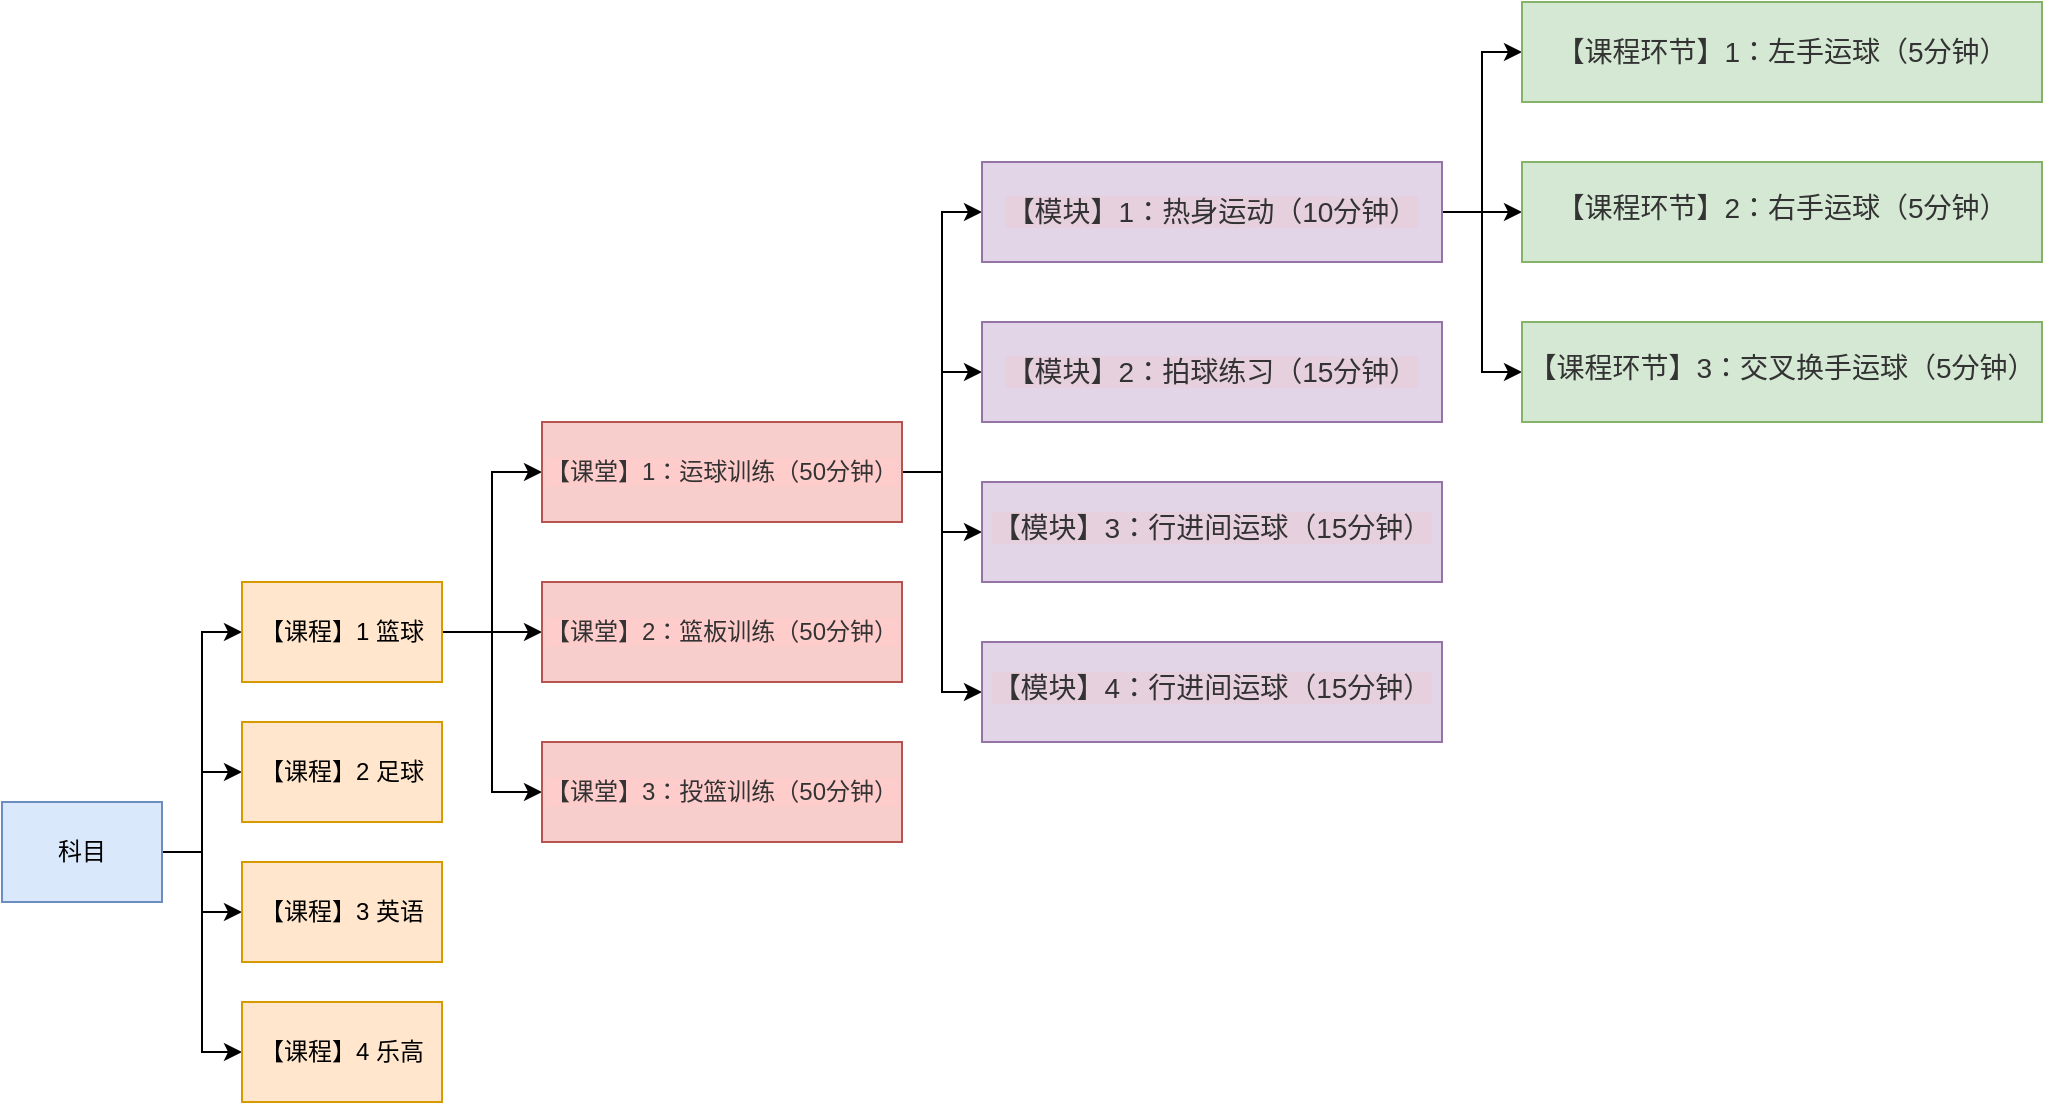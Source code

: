 <mxfile version="14.4.9" type="github">
  <diagram id="5DMlIufQVIWfGFp9VYdZ" name="Page-1">
    <mxGraphModel dx="1188" dy="1812" grid="1" gridSize="10" guides="1" tooltips="1" connect="1" arrows="1" fold="1" page="1" pageScale="1" pageWidth="827" pageHeight="1169" math="0" shadow="0">
      <root>
        <mxCell id="0" />
        <mxCell id="1" parent="0" />
        <mxCell id="FKpEjiBS8ZV94QEZ8DdH-21" style="edgeStyle=orthogonalEdgeStyle;rounded=0;orthogonalLoop=1;jettySize=auto;html=1;exitX=1;exitY=0.5;exitDx=0;exitDy=0;entryX=0;entryY=0.5;entryDx=0;entryDy=0;" edge="1" parent="1" source="FKpEjiBS8ZV94QEZ8DdH-2" target="FKpEjiBS8ZV94QEZ8DdH-3">
          <mxGeometry relative="1" as="geometry" />
        </mxCell>
        <mxCell id="FKpEjiBS8ZV94QEZ8DdH-23" style="edgeStyle=orthogonalEdgeStyle;rounded=0;orthogonalLoop=1;jettySize=auto;html=1;exitX=1;exitY=0.5;exitDx=0;exitDy=0;entryX=0;entryY=0.5;entryDx=0;entryDy=0;" edge="1" parent="1" source="FKpEjiBS8ZV94QEZ8DdH-2" target="FKpEjiBS8ZV94QEZ8DdH-6">
          <mxGeometry relative="1" as="geometry" />
        </mxCell>
        <mxCell id="FKpEjiBS8ZV94QEZ8DdH-24" style="edgeStyle=orthogonalEdgeStyle;rounded=0;orthogonalLoop=1;jettySize=auto;html=1;exitX=1;exitY=0.5;exitDx=0;exitDy=0;entryX=0;entryY=0.5;entryDx=0;entryDy=0;" edge="1" parent="1" source="FKpEjiBS8ZV94QEZ8DdH-2" target="FKpEjiBS8ZV94QEZ8DdH-5">
          <mxGeometry relative="1" as="geometry" />
        </mxCell>
        <mxCell id="FKpEjiBS8ZV94QEZ8DdH-25" style="edgeStyle=orthogonalEdgeStyle;rounded=0;orthogonalLoop=1;jettySize=auto;html=1;exitX=1;exitY=0.5;exitDx=0;exitDy=0;entryX=0;entryY=0.5;entryDx=0;entryDy=0;" edge="1" parent="1" source="FKpEjiBS8ZV94QEZ8DdH-2" target="FKpEjiBS8ZV94QEZ8DdH-4">
          <mxGeometry relative="1" as="geometry" />
        </mxCell>
        <mxCell id="FKpEjiBS8ZV94QEZ8DdH-2" value="科目" style="rounded=0;whiteSpace=wrap;html=1;fillColor=#dae8fc;strokeColor=#6c8ebf;" vertex="1" parent="1">
          <mxGeometry x="20" y="330" width="80" height="50" as="geometry" />
        </mxCell>
        <mxCell id="FKpEjiBS8ZV94QEZ8DdH-27" style="edgeStyle=orthogonalEdgeStyle;rounded=0;orthogonalLoop=1;jettySize=auto;html=1;entryX=0;entryY=0.5;entryDx=0;entryDy=0;" edge="1" parent="1" source="FKpEjiBS8ZV94QEZ8DdH-3" target="FKpEjiBS8ZV94QEZ8DdH-8">
          <mxGeometry relative="1" as="geometry" />
        </mxCell>
        <mxCell id="FKpEjiBS8ZV94QEZ8DdH-28" style="edgeStyle=orthogonalEdgeStyle;rounded=0;orthogonalLoop=1;jettySize=auto;html=1;exitX=1;exitY=0.5;exitDx=0;exitDy=0;entryX=0;entryY=0.5;entryDx=0;entryDy=0;" edge="1" parent="1" source="FKpEjiBS8ZV94QEZ8DdH-3" target="FKpEjiBS8ZV94QEZ8DdH-9">
          <mxGeometry relative="1" as="geometry" />
        </mxCell>
        <mxCell id="FKpEjiBS8ZV94QEZ8DdH-29" style="edgeStyle=orthogonalEdgeStyle;rounded=0;orthogonalLoop=1;jettySize=auto;html=1;exitX=1;exitY=0.5;exitDx=0;exitDy=0;entryX=0;entryY=0.5;entryDx=0;entryDy=0;" edge="1" parent="1" source="FKpEjiBS8ZV94QEZ8DdH-3" target="FKpEjiBS8ZV94QEZ8DdH-10">
          <mxGeometry relative="1" as="geometry" />
        </mxCell>
        <mxCell id="FKpEjiBS8ZV94QEZ8DdH-3" value="【课程】1 篮球" style="rounded=0;whiteSpace=wrap;html=1;fillColor=#ffe6cc;strokeColor=#d79b00;" vertex="1" parent="1">
          <mxGeometry x="140" y="220" width="100" height="50" as="geometry" />
        </mxCell>
        <mxCell id="FKpEjiBS8ZV94QEZ8DdH-4" value="【课程】2 足球" style="rounded=0;whiteSpace=wrap;html=1;fillColor=#ffe6cc;strokeColor=#d79b00;" vertex="1" parent="1">
          <mxGeometry x="140" y="290" width="100" height="50" as="geometry" />
        </mxCell>
        <mxCell id="FKpEjiBS8ZV94QEZ8DdH-5" value="【课程】3 英语" style="rounded=0;whiteSpace=wrap;html=1;fillColor=#ffe6cc;strokeColor=#d79b00;" vertex="1" parent="1">
          <mxGeometry x="140" y="360" width="100" height="50" as="geometry" />
        </mxCell>
        <mxCell id="FKpEjiBS8ZV94QEZ8DdH-6" value="【课程】4 乐高" style="rounded=0;whiteSpace=wrap;html=1;fillColor=#ffe6cc;strokeColor=#d79b00;" vertex="1" parent="1">
          <mxGeometry x="140" y="430" width="100" height="50" as="geometry" />
        </mxCell>
        <mxCell id="FKpEjiBS8ZV94QEZ8DdH-30" style="edgeStyle=orthogonalEdgeStyle;rounded=0;orthogonalLoop=1;jettySize=auto;html=1;entryX=0;entryY=0.5;entryDx=0;entryDy=0;" edge="1" parent="1" source="FKpEjiBS8ZV94QEZ8DdH-8" target="FKpEjiBS8ZV94QEZ8DdH-11">
          <mxGeometry relative="1" as="geometry" />
        </mxCell>
        <mxCell id="FKpEjiBS8ZV94QEZ8DdH-31" style="edgeStyle=orthogonalEdgeStyle;rounded=0;orthogonalLoop=1;jettySize=auto;html=1;exitX=1;exitY=0.5;exitDx=0;exitDy=0;entryX=0;entryY=0.5;entryDx=0;entryDy=0;" edge="1" parent="1" source="FKpEjiBS8ZV94QEZ8DdH-8" target="FKpEjiBS8ZV94QEZ8DdH-12">
          <mxGeometry relative="1" as="geometry" />
        </mxCell>
        <mxCell id="FKpEjiBS8ZV94QEZ8DdH-32" style="edgeStyle=orthogonalEdgeStyle;rounded=0;orthogonalLoop=1;jettySize=auto;html=1;exitX=1;exitY=0.5;exitDx=0;exitDy=0;entryX=0;entryY=0.5;entryDx=0;entryDy=0;" edge="1" parent="1" source="FKpEjiBS8ZV94QEZ8DdH-8" target="FKpEjiBS8ZV94QEZ8DdH-13">
          <mxGeometry relative="1" as="geometry" />
        </mxCell>
        <mxCell id="FKpEjiBS8ZV94QEZ8DdH-33" style="edgeStyle=orthogonalEdgeStyle;rounded=0;orthogonalLoop=1;jettySize=auto;html=1;exitX=1;exitY=0.5;exitDx=0;exitDy=0;entryX=0;entryY=0.5;entryDx=0;entryDy=0;" edge="1" parent="1" source="FKpEjiBS8ZV94QEZ8DdH-8" target="FKpEjiBS8ZV94QEZ8DdH-16">
          <mxGeometry relative="1" as="geometry" />
        </mxCell>
        <mxCell id="FKpEjiBS8ZV94QEZ8DdH-8" value="&lt;span style=&quot;color: rgb(51 , 51 , 51) ; font-family: &amp;#34;arial&amp;#34; , sans-serif ; text-align: left ; background-color: rgb(255 , 204 , 204)&quot;&gt;&lt;font style=&quot;font-size: 12px&quot;&gt;【课堂】1：运球训练（50分钟）&lt;/font&gt;&lt;/span&gt;" style="rounded=0;whiteSpace=wrap;html=1;fillColor=#f8cecc;strokeColor=#b85450;" vertex="1" parent="1">
          <mxGeometry x="290" y="140" width="180" height="50" as="geometry" />
        </mxCell>
        <mxCell id="FKpEjiBS8ZV94QEZ8DdH-9" value="&lt;span style=&quot;color: rgb(51 , 51 , 51) ; font-family: &amp;#34;arial&amp;#34; , sans-serif ; text-align: left ; background-color: rgb(255 , 204 , 204)&quot;&gt;&lt;font style=&quot;font-size: 12px&quot;&gt;【课堂】2：篮板训练（50分钟）&lt;/font&gt;&lt;/span&gt;" style="rounded=0;whiteSpace=wrap;html=1;fillColor=#f8cecc;strokeColor=#b85450;" vertex="1" parent="1">
          <mxGeometry x="290" y="220" width="180" height="50" as="geometry" />
        </mxCell>
        <mxCell id="FKpEjiBS8ZV94QEZ8DdH-10" value="&lt;span style=&quot;color: rgb(51 , 51 , 51) ; font-family: &amp;#34;arial&amp;#34; , sans-serif ; text-align: left ; background-color: rgb(255 , 204 , 204)&quot;&gt;&lt;font style=&quot;font-size: 12px&quot;&gt;【课堂】3：投篮训练（50分钟）&lt;/font&gt;&lt;/span&gt;" style="rounded=0;whiteSpace=wrap;html=1;fillColor=#f8cecc;strokeColor=#b85450;" vertex="1" parent="1">
          <mxGeometry x="290" y="300" width="180" height="50" as="geometry" />
        </mxCell>
        <mxCell id="FKpEjiBS8ZV94QEZ8DdH-34" style="edgeStyle=orthogonalEdgeStyle;rounded=0;orthogonalLoop=1;jettySize=auto;html=1;entryX=0;entryY=0.5;entryDx=0;entryDy=0;" edge="1" parent="1" source="FKpEjiBS8ZV94QEZ8DdH-11" target="FKpEjiBS8ZV94QEZ8DdH-17">
          <mxGeometry relative="1" as="geometry" />
        </mxCell>
        <mxCell id="FKpEjiBS8ZV94QEZ8DdH-35" style="edgeStyle=orthogonalEdgeStyle;rounded=0;orthogonalLoop=1;jettySize=auto;html=1;exitX=1;exitY=0.5;exitDx=0;exitDy=0;entryX=0;entryY=0.5;entryDx=0;entryDy=0;" edge="1" parent="1" source="FKpEjiBS8ZV94QEZ8DdH-11" target="FKpEjiBS8ZV94QEZ8DdH-18">
          <mxGeometry relative="1" as="geometry" />
        </mxCell>
        <mxCell id="FKpEjiBS8ZV94QEZ8DdH-36" style="edgeStyle=orthogonalEdgeStyle;rounded=0;orthogonalLoop=1;jettySize=auto;html=1;exitX=1;exitY=0.5;exitDx=0;exitDy=0;entryX=0;entryY=0.5;entryDx=0;entryDy=0;" edge="1" parent="1" source="FKpEjiBS8ZV94QEZ8DdH-11" target="FKpEjiBS8ZV94QEZ8DdH-19">
          <mxGeometry relative="1" as="geometry" />
        </mxCell>
        <mxCell id="FKpEjiBS8ZV94QEZ8DdH-11" value="&lt;span style=&quot;color: rgb(51 , 51 , 51) ; font-family: &amp;#34;arial&amp;#34; , sans-serif ; font-size: 14px ; text-align: left ; background-color: rgb(230 , 208 , 222)&quot;&gt;【模块】1：热身运动（10分钟）&lt;/span&gt;" style="rounded=0;whiteSpace=wrap;html=1;fillColor=#e1d5e7;strokeColor=#9673a6;" vertex="1" parent="1">
          <mxGeometry x="510" y="10" width="230" height="50" as="geometry" />
        </mxCell>
        <mxCell id="FKpEjiBS8ZV94QEZ8DdH-12" value="&lt;span style=&quot;color: rgb(51 , 51 , 51) ; font-family: &amp;#34;arial&amp;#34; , sans-serif ; font-size: 14px ; text-align: left ; background-color: rgb(230 , 208 , 222)&quot;&gt;【模块】2：拍球练习（15分钟）&lt;/span&gt;" style="rounded=0;whiteSpace=wrap;html=1;fillColor=#e1d5e7;strokeColor=#9673a6;" vertex="1" parent="1">
          <mxGeometry x="510" y="90" width="230" height="50" as="geometry" />
        </mxCell>
        <mxCell id="FKpEjiBS8ZV94QEZ8DdH-13" value="&lt;p style=&quot;margin: 10px 0px 0px ; padding: 0px ; color: rgb(51 , 51 , 51) ; font-family: &amp;#34;arial&amp;#34; , sans-serif ; font-size: 14px ; text-align: left&quot;&gt;&lt;span style=&quot;background-color: rgb(230 , 208 , 222)&quot;&gt;【模块】3：行进间运球（15分钟）&lt;/span&gt;&lt;/p&gt;&lt;div&gt;&lt;br&gt;&lt;/div&gt;" style="rounded=0;whiteSpace=wrap;html=1;fillColor=#e1d5e7;strokeColor=#9673a6;" vertex="1" parent="1">
          <mxGeometry x="510" y="170" width="230" height="50" as="geometry" />
        </mxCell>
        <mxCell id="FKpEjiBS8ZV94QEZ8DdH-16" value="&lt;p style=&quot;margin: 10px 0px 0px ; padding: 0px ; color: rgb(51 , 51 , 51) ; font-family: &amp;#34;arial&amp;#34; , sans-serif ; font-size: 14px ; text-align: left&quot;&gt;&lt;span style=&quot;background-color: rgb(230 , 208 , 222)&quot;&gt;【模块】4：行进间运球（15分钟）&lt;/span&gt;&lt;/p&gt;&lt;div&gt;&lt;br&gt;&lt;/div&gt;" style="rounded=0;whiteSpace=wrap;html=1;fillColor=#e1d5e7;strokeColor=#9673a6;" vertex="1" parent="1">
          <mxGeometry x="510" y="250" width="230" height="50" as="geometry" />
        </mxCell>
        <mxCell id="FKpEjiBS8ZV94QEZ8DdH-17" value="&lt;span style=&quot;color: rgb(51 , 51 , 51) ; font-family: &amp;#34;arial&amp;#34; , sans-serif ; font-size: 14px ; text-align: left ; background-color: rgb(213 , 232 , 212)&quot;&gt;【课程环节】1：左手运球（5分钟）&lt;/span&gt;" style="rounded=0;whiteSpace=wrap;html=1;fillColor=#d5e8d4;strokeColor=#82b366;" vertex="1" parent="1">
          <mxGeometry x="780" y="-70" width="260" height="50" as="geometry" />
        </mxCell>
        <mxCell id="FKpEjiBS8ZV94QEZ8DdH-18" value="&lt;p style=&quot;margin: 10px 0px 0px ; padding: 0px ; color: rgb(51 , 51 , 51) ; font-family: &amp;#34;arial&amp;#34; , sans-serif ; font-size: 14px ; text-align: left&quot;&gt;&lt;span style=&quot;background-color: rgb(213 , 232 , 212)&quot;&gt;【课程环节】2：右手运球（5分钟）&lt;/span&gt;&lt;/p&gt;&lt;div&gt;&lt;br&gt;&lt;/div&gt;" style="rounded=0;whiteSpace=wrap;html=1;fillColor=#d5e8d4;strokeColor=#82b366;" vertex="1" parent="1">
          <mxGeometry x="780" y="10" width="260" height="50" as="geometry" />
        </mxCell>
        <mxCell id="FKpEjiBS8ZV94QEZ8DdH-19" value="&lt;div&gt;&lt;p style=&quot;margin: 10px 0px 0px ; padding: 0px ; color: rgb(51 , 51 , 51) ; font-family: &amp;#34;arial&amp;#34; , sans-serif ; font-size: 14px ; text-align: left&quot;&gt;&lt;span style=&quot;background-color: rgb(213 , 232 , 212)&quot;&gt;【课程环节】3：交叉换手运球（5分钟）&lt;/span&gt;&lt;/p&gt;&lt;div&gt;&lt;br&gt;&lt;/div&gt;&lt;/div&gt;" style="rounded=0;whiteSpace=wrap;html=1;fillColor=#d5e8d4;strokeColor=#82b366;" vertex="1" parent="1">
          <mxGeometry x="780" y="90" width="260" height="50" as="geometry" />
        </mxCell>
      </root>
    </mxGraphModel>
  </diagram>
</mxfile>
